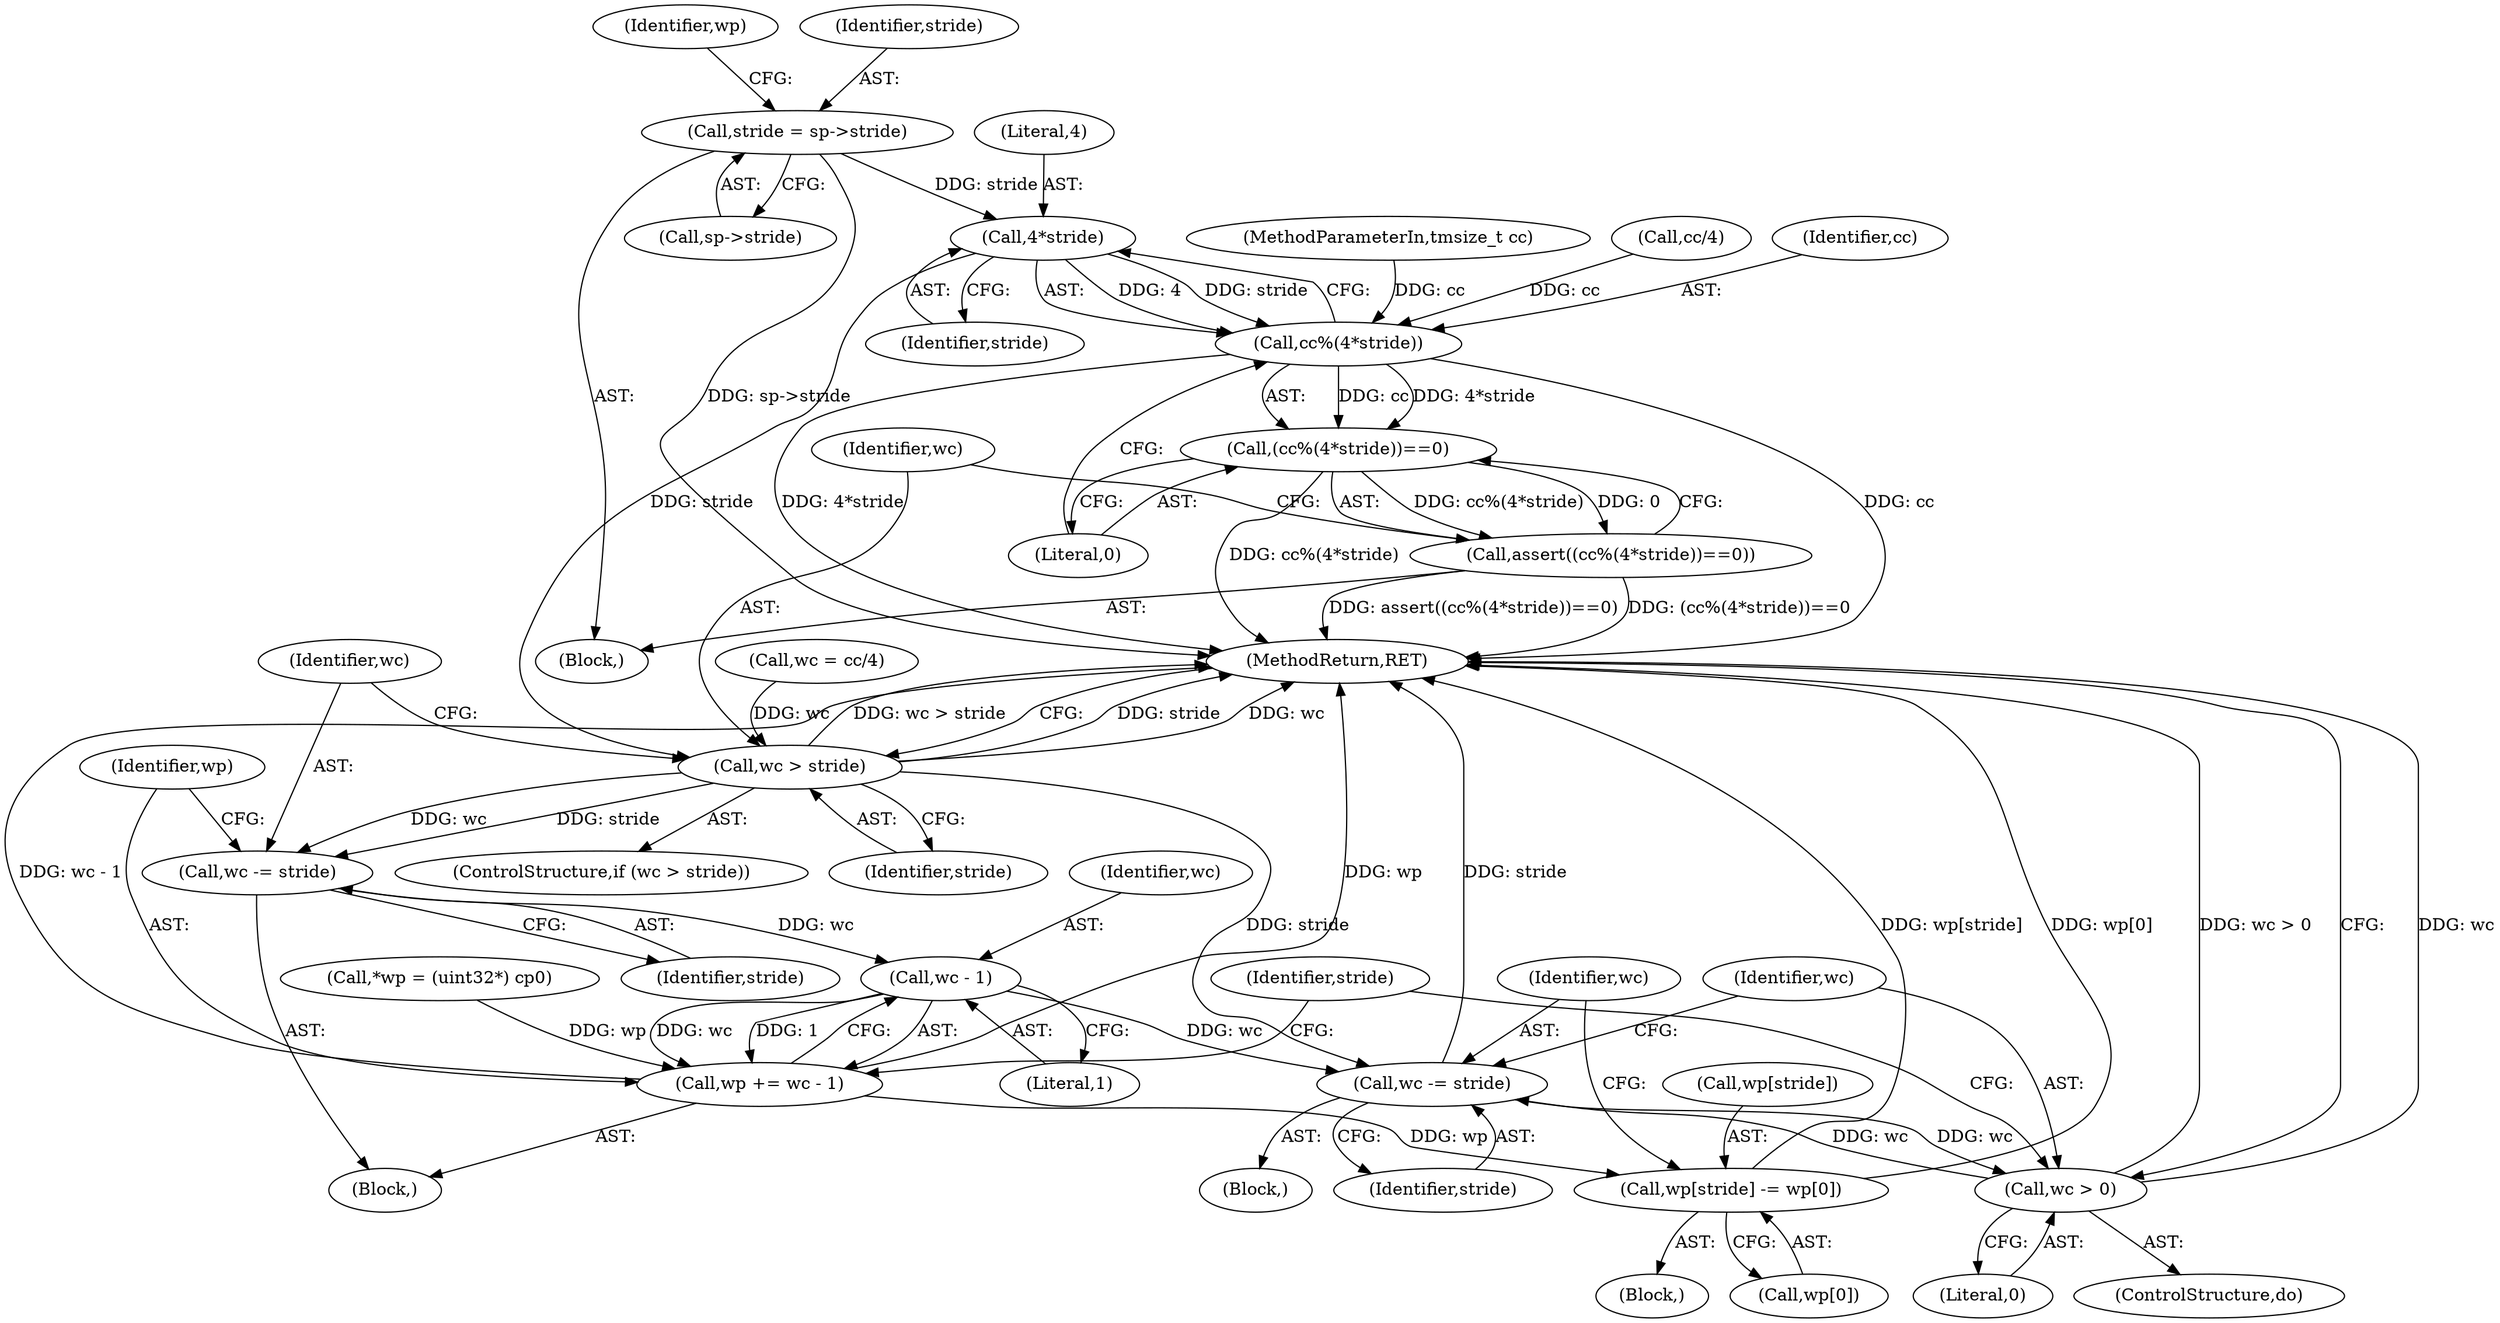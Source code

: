 digraph "0_libtiff_3ca657a8793dd011bf869695d72ad31c779c3cc1_9@pointer" {
"1000111" [label="(Call,stride = sp->stride)"];
"1000132" [label="(Call,4*stride)"];
"1000130" [label="(Call,cc%(4*stride))"];
"1000129" [label="(Call,(cc%(4*stride))==0)"];
"1000128" [label="(Call,assert((cc%(4*stride))==0))"];
"1000137" [label="(Call,wc > stride)"];
"1000141" [label="(Call,wc -= stride)"];
"1000146" [label="(Call,wc - 1)"];
"1000144" [label="(Call,wp += wc - 1)"];
"1000153" [label="(Call,wp[stride] -= wp[0])"];
"1000160" [label="(Call,wc -= stride)"];
"1000163" [label="(Call,wc > 0)"];
"1000130" [label="(Call,cc%(4*stride))"];
"1000142" [label="(Identifier,wc)"];
"1000111" [label="(Call,stride = sp->stride)"];
"1000117" [label="(Call,*wp = (uint32*) cp0)"];
"1000125" [label="(Call,cc/4)"];
"1000138" [label="(Identifier,wc)"];
"1000145" [label="(Identifier,wp)"];
"1000163" [label="(Call,wc > 0)"];
"1000151" [label="(Block,)"];
"1000157" [label="(Call,wp[0])"];
"1000136" [label="(ControlStructure,if (wc > stride))"];
"1000144" [label="(Call,wp += wc - 1)"];
"1000166" [label="(MethodReturn,RET)"];
"1000133" [label="(Literal,4)"];
"1000118" [label="(Identifier,wp)"];
"1000113" [label="(Call,sp->stride)"];
"1000141" [label="(Call,wc -= stride)"];
"1000135" [label="(Literal,0)"];
"1000129" [label="(Call,(cc%(4*stride))==0)"];
"1000123" [label="(Call,wc = cc/4)"];
"1000147" [label="(Identifier,wc)"];
"1000137" [label="(Call,wc > stride)"];
"1000131" [label="(Identifier,cc)"];
"1000152" [label="(Identifier,stride)"];
"1000150" [label="(Block,)"];
"1000112" [label="(Identifier,stride)"];
"1000128" [label="(Call,assert((cc%(4*stride))==0))"];
"1000165" [label="(Literal,0)"];
"1000149" [label="(ControlStructure,do)"];
"1000161" [label="(Identifier,wc)"];
"1000134" [label="(Identifier,stride)"];
"1000148" [label="(Literal,1)"];
"1000139" [label="(Identifier,stride)"];
"1000103" [label="(MethodParameterIn,tmsize_t cc)"];
"1000160" [label="(Call,wc -= stride)"];
"1000143" [label="(Identifier,stride)"];
"1000154" [label="(Call,wp[stride])"];
"1000162" [label="(Identifier,stride)"];
"1000164" [label="(Identifier,wc)"];
"1000146" [label="(Call,wc - 1)"];
"1000104" [label="(Block,)"];
"1000132" [label="(Call,4*stride)"];
"1000153" [label="(Call,wp[stride] -= wp[0])"];
"1000140" [label="(Block,)"];
"1000111" -> "1000104"  [label="AST: "];
"1000111" -> "1000113"  [label="CFG: "];
"1000112" -> "1000111"  [label="AST: "];
"1000113" -> "1000111"  [label="AST: "];
"1000118" -> "1000111"  [label="CFG: "];
"1000111" -> "1000166"  [label="DDG: sp->stride"];
"1000111" -> "1000132"  [label="DDG: stride"];
"1000132" -> "1000130"  [label="AST: "];
"1000132" -> "1000134"  [label="CFG: "];
"1000133" -> "1000132"  [label="AST: "];
"1000134" -> "1000132"  [label="AST: "];
"1000130" -> "1000132"  [label="CFG: "];
"1000132" -> "1000130"  [label="DDG: 4"];
"1000132" -> "1000130"  [label="DDG: stride"];
"1000132" -> "1000137"  [label="DDG: stride"];
"1000130" -> "1000129"  [label="AST: "];
"1000131" -> "1000130"  [label="AST: "];
"1000135" -> "1000130"  [label="CFG: "];
"1000130" -> "1000166"  [label="DDG: cc"];
"1000130" -> "1000166"  [label="DDG: 4*stride"];
"1000130" -> "1000129"  [label="DDG: cc"];
"1000130" -> "1000129"  [label="DDG: 4*stride"];
"1000125" -> "1000130"  [label="DDG: cc"];
"1000103" -> "1000130"  [label="DDG: cc"];
"1000129" -> "1000128"  [label="AST: "];
"1000129" -> "1000135"  [label="CFG: "];
"1000135" -> "1000129"  [label="AST: "];
"1000128" -> "1000129"  [label="CFG: "];
"1000129" -> "1000166"  [label="DDG: cc%(4*stride)"];
"1000129" -> "1000128"  [label="DDG: cc%(4*stride)"];
"1000129" -> "1000128"  [label="DDG: 0"];
"1000128" -> "1000104"  [label="AST: "];
"1000138" -> "1000128"  [label="CFG: "];
"1000128" -> "1000166"  [label="DDG: (cc%(4*stride))==0"];
"1000128" -> "1000166"  [label="DDG: assert((cc%(4*stride))==0)"];
"1000137" -> "1000136"  [label="AST: "];
"1000137" -> "1000139"  [label="CFG: "];
"1000138" -> "1000137"  [label="AST: "];
"1000139" -> "1000137"  [label="AST: "];
"1000142" -> "1000137"  [label="CFG: "];
"1000166" -> "1000137"  [label="CFG: "];
"1000137" -> "1000166"  [label="DDG: stride"];
"1000137" -> "1000166"  [label="DDG: wc"];
"1000137" -> "1000166"  [label="DDG: wc > stride"];
"1000123" -> "1000137"  [label="DDG: wc"];
"1000137" -> "1000141"  [label="DDG: stride"];
"1000137" -> "1000141"  [label="DDG: wc"];
"1000137" -> "1000160"  [label="DDG: stride"];
"1000141" -> "1000140"  [label="AST: "];
"1000141" -> "1000143"  [label="CFG: "];
"1000142" -> "1000141"  [label="AST: "];
"1000143" -> "1000141"  [label="AST: "];
"1000145" -> "1000141"  [label="CFG: "];
"1000141" -> "1000146"  [label="DDG: wc"];
"1000146" -> "1000144"  [label="AST: "];
"1000146" -> "1000148"  [label="CFG: "];
"1000147" -> "1000146"  [label="AST: "];
"1000148" -> "1000146"  [label="AST: "];
"1000144" -> "1000146"  [label="CFG: "];
"1000146" -> "1000144"  [label="DDG: wc"];
"1000146" -> "1000144"  [label="DDG: 1"];
"1000146" -> "1000160"  [label="DDG: wc"];
"1000144" -> "1000140"  [label="AST: "];
"1000145" -> "1000144"  [label="AST: "];
"1000152" -> "1000144"  [label="CFG: "];
"1000144" -> "1000166"  [label="DDG: wp"];
"1000144" -> "1000166"  [label="DDG: wc - 1"];
"1000117" -> "1000144"  [label="DDG: wp"];
"1000144" -> "1000153"  [label="DDG: wp"];
"1000153" -> "1000151"  [label="AST: "];
"1000153" -> "1000157"  [label="CFG: "];
"1000154" -> "1000153"  [label="AST: "];
"1000157" -> "1000153"  [label="AST: "];
"1000161" -> "1000153"  [label="CFG: "];
"1000153" -> "1000166"  [label="DDG: wp[0]"];
"1000153" -> "1000166"  [label="DDG: wp[stride]"];
"1000160" -> "1000150"  [label="AST: "];
"1000160" -> "1000162"  [label="CFG: "];
"1000161" -> "1000160"  [label="AST: "];
"1000162" -> "1000160"  [label="AST: "];
"1000164" -> "1000160"  [label="CFG: "];
"1000160" -> "1000166"  [label="DDG: stride"];
"1000163" -> "1000160"  [label="DDG: wc"];
"1000160" -> "1000163"  [label="DDG: wc"];
"1000163" -> "1000149"  [label="AST: "];
"1000163" -> "1000165"  [label="CFG: "];
"1000164" -> "1000163"  [label="AST: "];
"1000165" -> "1000163"  [label="AST: "];
"1000152" -> "1000163"  [label="CFG: "];
"1000166" -> "1000163"  [label="CFG: "];
"1000163" -> "1000166"  [label="DDG: wc"];
"1000163" -> "1000166"  [label="DDG: wc > 0"];
}
